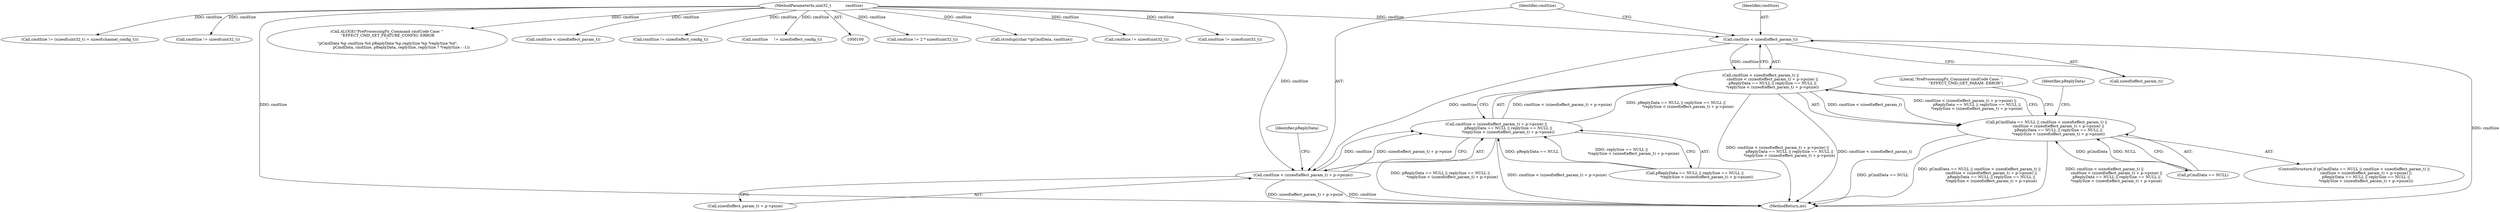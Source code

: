 digraph "0_Android_aeea52da00d210587fb3ed895de3d5f2e0264c88_9@API" {
"1000373" [label="(Call,cmdSize < sizeof(effect_param_t))"];
"1000103" [label="(MethodParameterIn,uint32_t            cmdSize)"];
"1000372" [label="(Call,cmdSize < sizeof(effect_param_t) ||\n                    cmdSize < (sizeof(effect_param_t) + p->psize) ||\n                    pReplyData == NULL || replySize == NULL ||\n                    *replySize < (sizeof(effect_param_t) + p->psize))"];
"1000368" [label="(Call,pCmdData == NULL || cmdSize < sizeof(effect_param_t) ||\n                    cmdSize < (sizeof(effect_param_t) + p->psize) ||\n                    pReplyData == NULL || replySize == NULL ||\n                    *replySize < (sizeof(effect_param_t) + p->psize))"];
"1000378" [label="(Call,cmdSize < (sizeof(effect_param_t) + p->psize))"];
"1000377" [label="(Call,cmdSize < (sizeof(effect_param_t) + p->psize) ||\n                    pReplyData == NULL || replySize == NULL ||\n                    *replySize < (sizeof(effect_param_t) + p->psize))"];
"1000388" [label="(Identifier,pReplyData)"];
"1000879" [label="(Call,cmdSize != 2 * sizeof(uint32_t))"];
"1000773" [label="(Call,strndup((char *)pCmdData, cmdSize))"];
"1000367" [label="(ControlStructure,if (pCmdData == NULL || cmdSize < sizeof(effect_param_t) ||\n                    cmdSize < (sizeof(effect_param_t) + p->psize) ||\n                    pReplyData == NULL || replySize == NULL ||\n                    *replySize < (sizeof(effect_param_t) + p->psize)))"];
"1000655" [label="(Call,cmdSize != sizeof(uint32_t))"];
"1000372" [label="(Call,cmdSize < sizeof(effect_param_t) ||\n                    cmdSize < (sizeof(effect_param_t) + p->psize) ||\n                    pReplyData == NULL || replySize == NULL ||\n                    *replySize < (sizeof(effect_param_t) + p->psize))"];
"1001057" [label="(Call,cmdSize != sizeof(uint32_t))"];
"1001161" [label="(Call,cmdSize != (sizeof(uint32_t) + sizeof(channel_config_t)))"];
"1000620" [label="(Call,cmdSize != sizeof(uint32_t))"];
"1000373" [label="(Call,cmdSize < sizeof(effect_param_t))"];
"1001318" [label="(MethodReturn,int)"];
"1000410" [label="(Identifier,pReplyData)"];
"1001182" [label="(Call,ALOGE(\"PreProcessingFx_Command cmdCode Case: \"\n \"EFFECT_CMD_SET_FEATURE_CONFIG: ERROR\n\"\n \"pCmdData %p cmdSize %d pReplyData %p replySize %p *replySize %d\",\n                        pCmdData, cmdSize, pReplyData, replySize, replySize ? *replySize : -1))"];
"1000405" [label="(Literal,\"PreProcessingFx_Command cmdCode Case: \"\n                         \"EFFECT_CMD_GET_PARAM: ERROR\")"];
"1000103" [label="(MethodParameterIn,uint32_t            cmdSize)"];
"1000377" [label="(Call,cmdSize < (sizeof(effect_param_t) + p->psize) ||\n                    pReplyData == NULL || replySize == NULL ||\n                    *replySize < (sizeof(effect_param_t) + p->psize))"];
"1000375" [label="(Call,sizeof(effect_param_t))"];
"1000386" [label="(Call,pReplyData == NULL || replySize == NULL ||\n                    *replySize < (sizeof(effect_param_t) + p->psize))"];
"1000484" [label="(Call,cmdSize < sizeof(effect_param_t))"];
"1000374" [label="(Identifier,cmdSize)"];
"1000368" [label="(Call,pCmdData == NULL || cmdSize < sizeof(effect_param_t) ||\n                    cmdSize < (sizeof(effect_param_t) + p->psize) ||\n                    pReplyData == NULL || replySize == NULL ||\n                    *replySize < (sizeof(effect_param_t) + p->psize))"];
"1000378" [label="(Call,cmdSize < (sizeof(effect_param_t) + p->psize))"];
"1000282" [label="(Call,cmdSize != sizeof(effect_config_t))"];
"1000379" [label="(Identifier,cmdSize)"];
"1000369" [label="(Call,pCmdData == NULL)"];
"1000380" [label="(Call,sizeof(effect_param_t) + p->psize)"];
"1000166" [label="(Call,cmdSize     != sizeof(effect_config_t))"];
"1000373" -> "1000372"  [label="AST: "];
"1000373" -> "1000375"  [label="CFG: "];
"1000374" -> "1000373"  [label="AST: "];
"1000375" -> "1000373"  [label="AST: "];
"1000379" -> "1000373"  [label="CFG: "];
"1000372" -> "1000373"  [label="CFG: "];
"1000373" -> "1001318"  [label="DDG: cmdSize"];
"1000373" -> "1000372"  [label="DDG: cmdSize"];
"1000103" -> "1000373"  [label="DDG: cmdSize"];
"1000373" -> "1000378"  [label="DDG: cmdSize"];
"1000103" -> "1000100"  [label="AST: "];
"1000103" -> "1001318"  [label="DDG: cmdSize"];
"1000103" -> "1000166"  [label="DDG: cmdSize"];
"1000103" -> "1000282"  [label="DDG: cmdSize"];
"1000103" -> "1000378"  [label="DDG: cmdSize"];
"1000103" -> "1000484"  [label="DDG: cmdSize"];
"1000103" -> "1000620"  [label="DDG: cmdSize"];
"1000103" -> "1000655"  [label="DDG: cmdSize"];
"1000103" -> "1000773"  [label="DDG: cmdSize"];
"1000103" -> "1000879"  [label="DDG: cmdSize"];
"1000103" -> "1001057"  [label="DDG: cmdSize"];
"1000103" -> "1001161"  [label="DDG: cmdSize"];
"1000103" -> "1001182"  [label="DDG: cmdSize"];
"1000372" -> "1000368"  [label="AST: "];
"1000372" -> "1000377"  [label="CFG: "];
"1000377" -> "1000372"  [label="AST: "];
"1000368" -> "1000372"  [label="CFG: "];
"1000372" -> "1001318"  [label="DDG: cmdSize < (sizeof(effect_param_t) + p->psize) ||\n                    pReplyData == NULL || replySize == NULL ||\n                    *replySize < (sizeof(effect_param_t) + p->psize)"];
"1000372" -> "1001318"  [label="DDG: cmdSize < sizeof(effect_param_t)"];
"1000372" -> "1000368"  [label="DDG: cmdSize < sizeof(effect_param_t)"];
"1000372" -> "1000368"  [label="DDG: cmdSize < (sizeof(effect_param_t) + p->psize) ||\n                    pReplyData == NULL || replySize == NULL ||\n                    *replySize < (sizeof(effect_param_t) + p->psize)"];
"1000377" -> "1000372"  [label="DDG: cmdSize < (sizeof(effect_param_t) + p->psize)"];
"1000377" -> "1000372"  [label="DDG: pReplyData == NULL || replySize == NULL ||\n                    *replySize < (sizeof(effect_param_t) + p->psize)"];
"1000368" -> "1000367"  [label="AST: "];
"1000368" -> "1000369"  [label="CFG: "];
"1000369" -> "1000368"  [label="AST: "];
"1000405" -> "1000368"  [label="CFG: "];
"1000410" -> "1000368"  [label="CFG: "];
"1000368" -> "1001318"  [label="DDG: pCmdData == NULL"];
"1000368" -> "1001318"  [label="DDG: pCmdData == NULL || cmdSize < sizeof(effect_param_t) ||\n                    cmdSize < (sizeof(effect_param_t) + p->psize) ||\n                    pReplyData == NULL || replySize == NULL ||\n                    *replySize < (sizeof(effect_param_t) + p->psize)"];
"1000368" -> "1001318"  [label="DDG: cmdSize < sizeof(effect_param_t) ||\n                    cmdSize < (sizeof(effect_param_t) + p->psize) ||\n                    pReplyData == NULL || replySize == NULL ||\n                    *replySize < (sizeof(effect_param_t) + p->psize)"];
"1000369" -> "1000368"  [label="DDG: pCmdData"];
"1000369" -> "1000368"  [label="DDG: NULL"];
"1000378" -> "1000377"  [label="AST: "];
"1000378" -> "1000380"  [label="CFG: "];
"1000379" -> "1000378"  [label="AST: "];
"1000380" -> "1000378"  [label="AST: "];
"1000388" -> "1000378"  [label="CFG: "];
"1000377" -> "1000378"  [label="CFG: "];
"1000378" -> "1001318"  [label="DDG: sizeof(effect_param_t) + p->psize"];
"1000378" -> "1001318"  [label="DDG: cmdSize"];
"1000378" -> "1000377"  [label="DDG: cmdSize"];
"1000378" -> "1000377"  [label="DDG: sizeof(effect_param_t) + p->psize"];
"1000377" -> "1000386"  [label="CFG: "];
"1000386" -> "1000377"  [label="AST: "];
"1000377" -> "1001318"  [label="DDG: cmdSize < (sizeof(effect_param_t) + p->psize)"];
"1000377" -> "1001318"  [label="DDG: pReplyData == NULL || replySize == NULL ||\n                    *replySize < (sizeof(effect_param_t) + p->psize)"];
"1000386" -> "1000377"  [label="DDG: pReplyData == NULL"];
"1000386" -> "1000377"  [label="DDG: replySize == NULL ||\n                    *replySize < (sizeof(effect_param_t) + p->psize)"];
}
